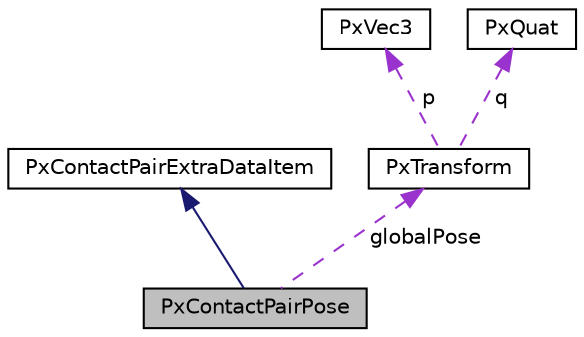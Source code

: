 digraph "PxContactPairPose"
{
  edge [fontname="Helvetica",fontsize="10",labelfontname="Helvetica",labelfontsize="10"];
  node [fontname="Helvetica",fontsize="10",shape=record];
  Node2 [label="PxContactPairPose",height=0.2,width=0.4,color="black", fillcolor="grey75", style="filled", fontcolor="black"];
  Node3 -> Node2 [dir="back",color="midnightblue",fontsize="10",style="solid",fontname="Helvetica"];
  Node3 [label="PxContactPairExtraDataItem",height=0.2,width=0.4,color="black", fillcolor="white", style="filled",URL="$structPxContactPairExtraDataItem.html",tooltip="Base class for items in the extra data stream of contact pairs. "];
  Node4 -> Node2 [dir="back",color="darkorchid3",fontsize="10",style="dashed",label=" globalPose" ,fontname="Helvetica"];
  Node4 [label="PxTransform",height=0.2,width=0.4,color="black", fillcolor="white", style="filled",URL="$classPxTransform.html",tooltip="class representing a rigid euclidean transform as a quaternion and a vector "];
  Node5 -> Node4 [dir="back",color="darkorchid3",fontsize="10",style="dashed",label=" p" ,fontname="Helvetica"];
  Node5 [label="PxVec3",height=0.2,width=0.4,color="black", fillcolor="white", style="filled",URL="$classPxVec3.html",tooltip="3 Element vector class. "];
  Node6 -> Node4 [dir="back",color="darkorchid3",fontsize="10",style="dashed",label=" q" ,fontname="Helvetica"];
  Node6 [label="PxQuat",height=0.2,width=0.4,color="black", fillcolor="white", style="filled",URL="$classPxQuat.html",tooltip="This is a quaternion class. For more information on quaternion mathematics consult a mathematics sour..."];
}
